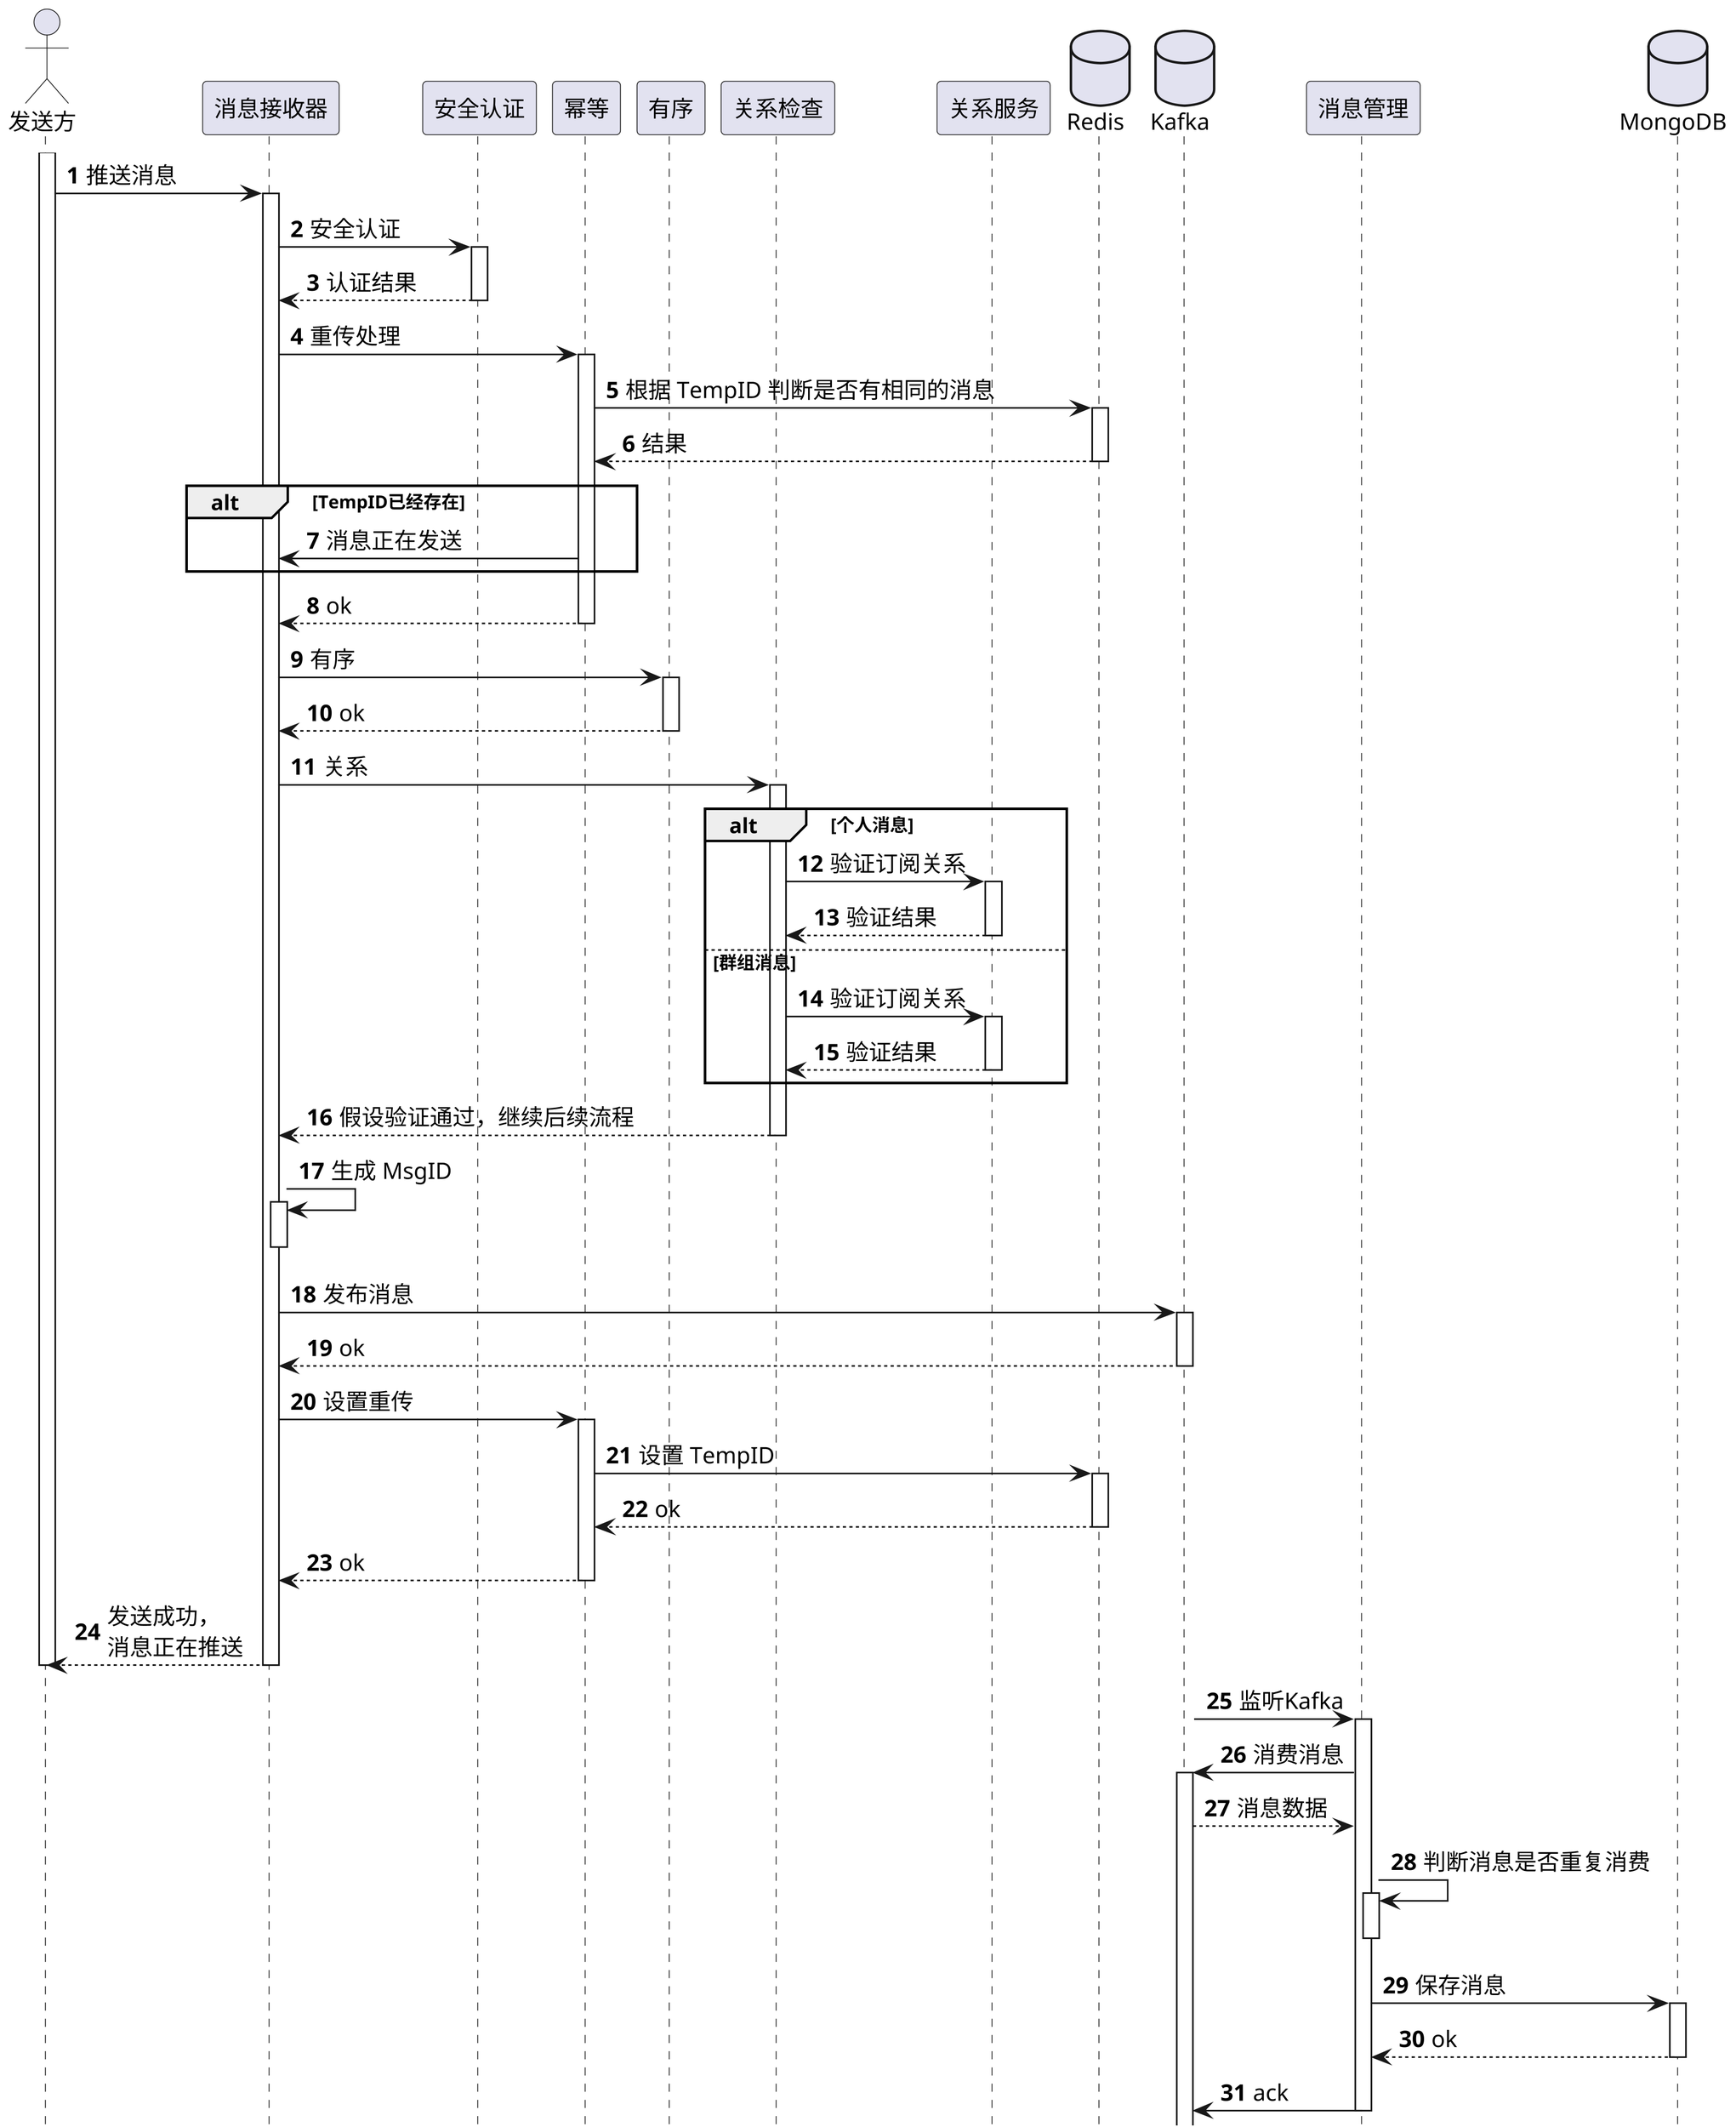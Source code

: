 @startuml
'https://plantuml.com/sequence-diagram

skinparam shadowing false
skinparam defaultFontName xfonts-wqy
skinparam dpi 300
skinparam activity  {
    DiamondFontSize 14
    ArrowFontSize 14
    FontSize 14
}
autonumber 1

actor 发送方 as Sender
participant 消息接收器 as Server
participant 安全认证 as Auth
participant 幂等 as ResendHandler
participant 有序 as SeqHandler
participant 关系检查 as RelationHandler
participant 关系服务 as Relation
database Redis
database Kafka
participant 消息管理 as Manager
database MongoDB

activate Sender

Sender -> Server ++: 推送消息
Server -> Auth ++: 安全认证
return 认证结果

Server -> ResendHandler ++: 重传处理

ResendHandler -> Redis++: 根据 TempID 判断是否有相同的消息
return 结果

alt TempID已经存在
    Server <- ResendHandler: 消息正在发送
end

return ok
Server -> SeqHandler ++: 有序
return ok
Server -> RelationHandler ++: 关系
alt 个人消息
    RelationHandler -> Relation++: 验证订阅关系
    return 验证结果
else 群组消息
    RelationHandler -> Relation++: 验证订阅关系
    return 验证结果
end
return 假设验证通过，继续后续流程
Server -> Server ++--: 生成 MsgID

Server -> Kafka ++: 发布消息
return ok
Server -> ResendHandler++: 设置重传
ResendHandler -> Redis++: 设置 TempID
return ok
return ok

return 发送成功，\n消息正在推送

deactivate Sender
?-> Manager ++: 监听Kafka

Kafka <- Manager  ++: 消费消息
Kafka --> Manager: 消息数据
Manager -> Manager++--: 判断消息是否重复消费
Manager -> MongoDB ++: 保存消息
return ok
Kafka <- Manager  --: ack

@enduml
